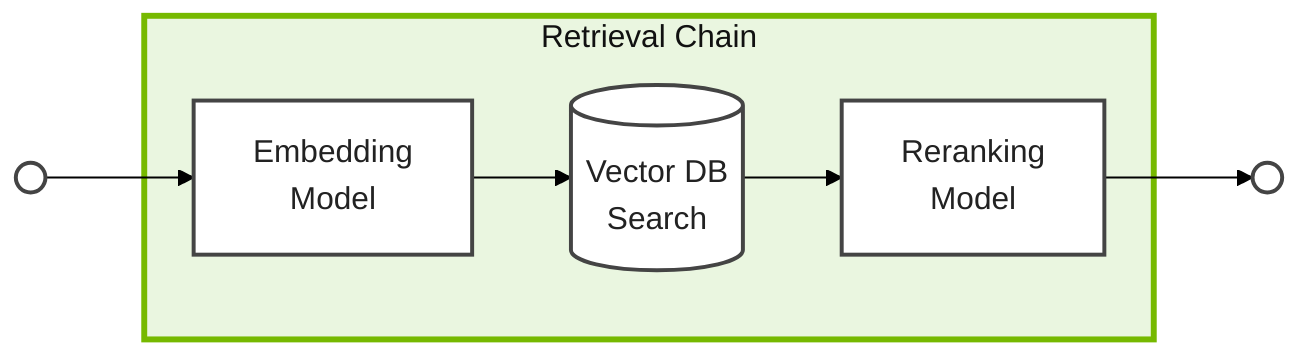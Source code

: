 ---
config:
  theme: 'base'
  themeVariables:
    primaryColor: '#eaf6e0'
    secondaryColor: '#eaf6e0'
    background: white
---

flowchart LR
    dot0(( ))
    subgraph retrieval[Retrieval Chain]
        embedding[Embedding<br />Model]
        vector_search[(Vector DB<br />Search)]
        rerank[Reranking<br />Model]
    end
    dot1(( ))
    dot0  --> embedding --> vector_search --> rerank --> dot1


    classDef node fill:#fff,stroke:#444,stroke-width:2px,color:#222;
    classDef cluster fill:#eaf6e0,stroke:#76b900,stroke-width:3px,color:#111,rounded corners,shadow;
